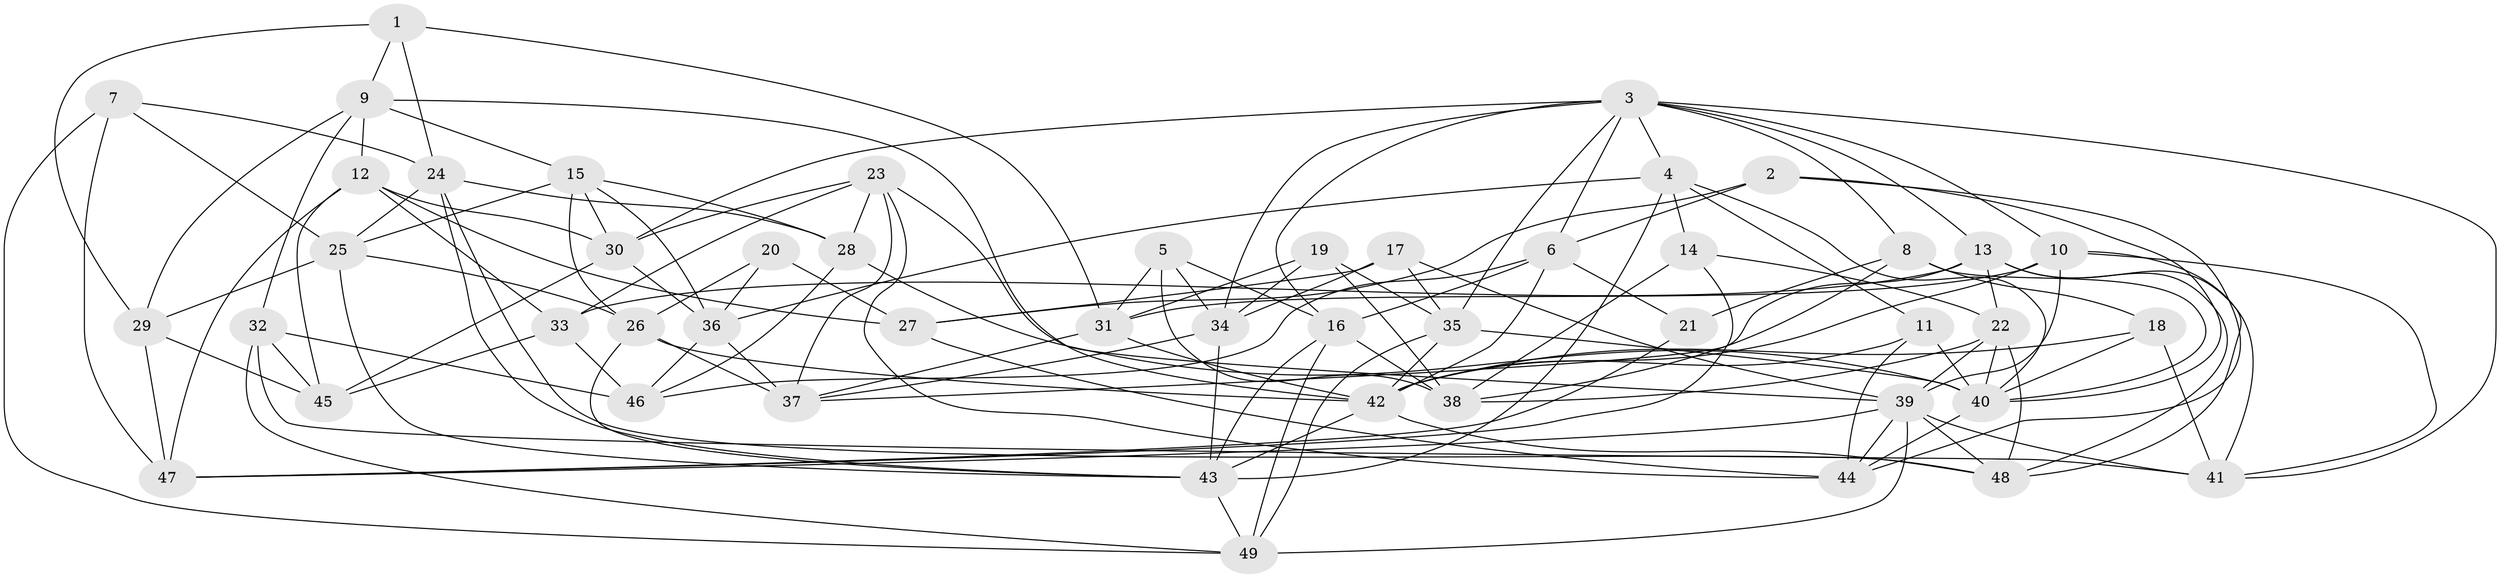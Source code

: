 // original degree distribution, {4: 1.0}
// Generated by graph-tools (version 1.1) at 2025/26/03/09/25 03:26:54]
// undirected, 49 vertices, 139 edges
graph export_dot {
graph [start="1"]
  node [color=gray90,style=filled];
  1;
  2;
  3;
  4;
  5;
  6;
  7;
  8;
  9;
  10;
  11;
  12;
  13;
  14;
  15;
  16;
  17;
  18;
  19;
  20;
  21;
  22;
  23;
  24;
  25;
  26;
  27;
  28;
  29;
  30;
  31;
  32;
  33;
  34;
  35;
  36;
  37;
  38;
  39;
  40;
  41;
  42;
  43;
  44;
  45;
  46;
  47;
  48;
  49;
  1 -- 9 [weight=1.0];
  1 -- 24 [weight=1.0];
  1 -- 29 [weight=1.0];
  1 -- 31 [weight=1.0];
  2 -- 6 [weight=1.0];
  2 -- 27 [weight=1.0];
  2 -- 40 [weight=1.0];
  2 -- 44 [weight=1.0];
  3 -- 4 [weight=1.0];
  3 -- 6 [weight=1.0];
  3 -- 8 [weight=1.0];
  3 -- 10 [weight=1.0];
  3 -- 13 [weight=1.0];
  3 -- 16 [weight=1.0];
  3 -- 30 [weight=1.0];
  3 -- 34 [weight=1.0];
  3 -- 35 [weight=1.0];
  3 -- 41 [weight=1.0];
  4 -- 11 [weight=1.0];
  4 -- 14 [weight=1.0];
  4 -- 36 [weight=1.0];
  4 -- 40 [weight=1.0];
  4 -- 43 [weight=1.0];
  5 -- 16 [weight=1.0];
  5 -- 31 [weight=1.0];
  5 -- 34 [weight=1.0];
  5 -- 38 [weight=1.0];
  6 -- 16 [weight=1.0];
  6 -- 21 [weight=1.0];
  6 -- 42 [weight=1.0];
  6 -- 46 [weight=1.0];
  7 -- 24 [weight=1.0];
  7 -- 25 [weight=1.0];
  7 -- 47 [weight=1.0];
  7 -- 49 [weight=1.0];
  8 -- 18 [weight=1.0];
  8 -- 21 [weight=2.0];
  8 -- 38 [weight=1.0];
  8 -- 40 [weight=1.0];
  9 -- 12 [weight=1.0];
  9 -- 15 [weight=1.0];
  9 -- 29 [weight=1.0];
  9 -- 32 [weight=1.0];
  9 -- 42 [weight=1.0];
  10 -- 31 [weight=1.0];
  10 -- 39 [weight=1.0];
  10 -- 41 [weight=1.0];
  10 -- 42 [weight=1.0];
  10 -- 48 [weight=1.0];
  11 -- 40 [weight=1.0];
  11 -- 42 [weight=1.0];
  11 -- 44 [weight=1.0];
  12 -- 27 [weight=1.0];
  12 -- 30 [weight=1.0];
  12 -- 33 [weight=1.0];
  12 -- 45 [weight=1.0];
  12 -- 47 [weight=1.0];
  13 -- 22 [weight=1.0];
  13 -- 33 [weight=1.0];
  13 -- 37 [weight=1.0];
  13 -- 41 [weight=1.0];
  13 -- 48 [weight=1.0];
  14 -- 22 [weight=1.0];
  14 -- 38 [weight=1.0];
  14 -- 47 [weight=1.0];
  15 -- 25 [weight=1.0];
  15 -- 26 [weight=1.0];
  15 -- 28 [weight=1.0];
  15 -- 30 [weight=1.0];
  15 -- 36 [weight=1.0];
  16 -- 38 [weight=1.0];
  16 -- 43 [weight=1.0];
  16 -- 49 [weight=1.0];
  17 -- 27 [weight=1.0];
  17 -- 34 [weight=1.0];
  17 -- 35 [weight=1.0];
  17 -- 39 [weight=1.0];
  18 -- 40 [weight=1.0];
  18 -- 41 [weight=1.0];
  18 -- 42 [weight=1.0];
  19 -- 31 [weight=1.0];
  19 -- 34 [weight=1.0];
  19 -- 35 [weight=1.0];
  19 -- 38 [weight=1.0];
  20 -- 26 [weight=1.0];
  20 -- 27 [weight=2.0];
  20 -- 36 [weight=1.0];
  21 -- 47 [weight=1.0];
  22 -- 38 [weight=1.0];
  22 -- 39 [weight=1.0];
  22 -- 40 [weight=1.0];
  22 -- 48 [weight=1.0];
  23 -- 28 [weight=1.0];
  23 -- 30 [weight=1.0];
  23 -- 33 [weight=1.0];
  23 -- 37 [weight=1.0];
  23 -- 39 [weight=1.0];
  23 -- 44 [weight=1.0];
  24 -- 25 [weight=1.0];
  24 -- 28 [weight=1.0];
  24 -- 43 [weight=1.0];
  24 -- 48 [weight=1.0];
  25 -- 26 [weight=1.0];
  25 -- 29 [weight=1.0];
  25 -- 43 [weight=1.0];
  26 -- 37 [weight=1.0];
  26 -- 42 [weight=1.0];
  26 -- 43 [weight=1.0];
  27 -- 44 [weight=1.0];
  28 -- 40 [weight=2.0];
  28 -- 46 [weight=1.0];
  29 -- 45 [weight=2.0];
  29 -- 47 [weight=1.0];
  30 -- 36 [weight=1.0];
  30 -- 45 [weight=1.0];
  31 -- 37 [weight=1.0];
  31 -- 42 [weight=1.0];
  32 -- 41 [weight=2.0];
  32 -- 45 [weight=1.0];
  32 -- 46 [weight=1.0];
  32 -- 49 [weight=1.0];
  33 -- 45 [weight=1.0];
  33 -- 46 [weight=2.0];
  34 -- 37 [weight=1.0];
  34 -- 43 [weight=1.0];
  35 -- 40 [weight=1.0];
  35 -- 42 [weight=1.0];
  35 -- 49 [weight=1.0];
  36 -- 37 [weight=1.0];
  36 -- 46 [weight=1.0];
  39 -- 41 [weight=2.0];
  39 -- 44 [weight=1.0];
  39 -- 47 [weight=1.0];
  39 -- 48 [weight=1.0];
  39 -- 49 [weight=1.0];
  40 -- 44 [weight=1.0];
  42 -- 43 [weight=1.0];
  42 -- 48 [weight=1.0];
  43 -- 49 [weight=1.0];
}
